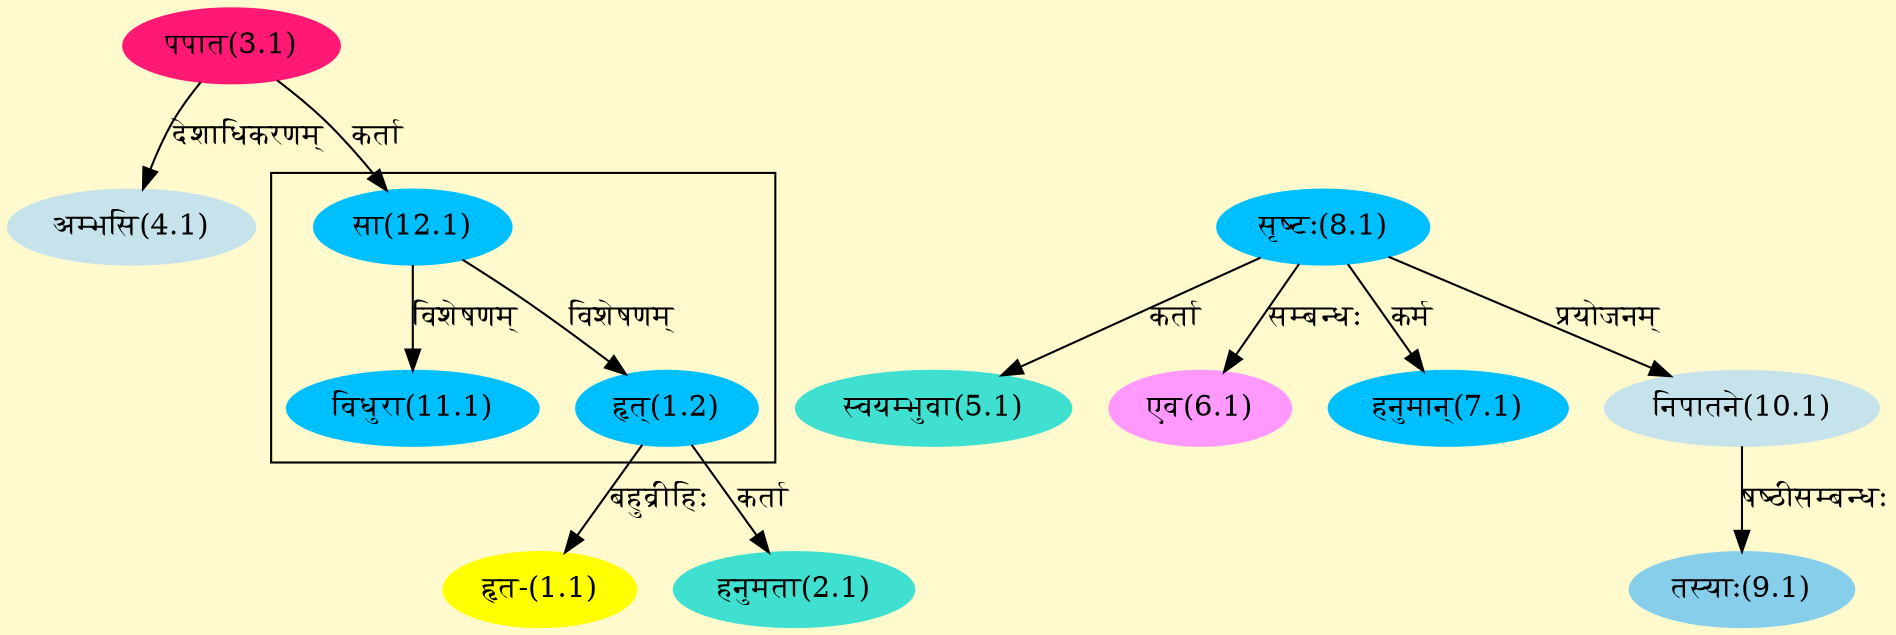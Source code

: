 digraph G{
rankdir=BT;
 compound=true;
 bgcolor="lemonchiffon1";

subgraph cluster_1{
Node1_2 [style=filled, color="#00BFFF" label = "हृत्(1.2)"]
Node12_1 [style=filled, color="#00BFFF" label = "सा(12.1)"]
Node11_1 [style=filled, color="#00BFFF" label = "विधुरा(11.1)"]

}
Node1_1 [style=filled, color="#FFFF00" label = "हृत-(1.1)"]
Node1_2 [style=filled, color="#00BFFF" label = "हृत्(1.2)"]
Node2_1 [style=filled, color="#40E0D0" label = "हनुमता(2.1)"]
Node3_1 [style=filled, color="#FF1975" label = "पपात(3.1)"]
Node [style=filled, color="" label = "()"]
Node4_1 [style=filled, color="#C6E2EB" label = "अम्भसि(4.1)"]
Node5_1 [style=filled, color="#40E0D0" label = "स्वयम्भुवा(5.1)"]
Node8_1 [style=filled, color="#00BFFF" label = "सृष्टः(8.1)"]
Node6_1 [style=filled, color="#FF99FF" label = "एव(6.1)"]
Node7_1 [style=filled, color="#00BFFF" label = "हनुमान्(7.1)"]
Node9_1 [style=filled, color="#87CEEB" label = "तस्याः(9.1)"]
Node10_1 [style=filled, color="#C6E2EB" label = "निपातने(10.1)"]
Node12_1 [style=filled, color="#00BFFF" label = "सा(12.1)"]
/* Start of Relations section */

Node1_1 -> Node1_2 [  label="बहुव्रीहिः"  dir="back" ]
Node1_2 -> Node12_1 [  label="विशेषणम्"  dir="back" ]
Node2_1 -> Node1_2 [  label="कर्ता"  dir="back" ]
Node4_1 -> Node3_1 [  label="देशाधिकरणम्"  dir="back" ]
Node5_1 -> Node8_1 [  label="कर्ता"  dir="back" ]
Node6_1 -> Node8_1 [  label="सम्बन्धः"  dir="back" ]
Node7_1 -> Node8_1 [  label="कर्म"  dir="back" ]
Node9_1 -> Node10_1 [  label="षष्ठीसम्बन्धः"  dir="back" ]
Node10_1 -> Node8_1 [  label="प्रयोजनम्"  dir="back" ]
Node11_1 -> Node12_1 [  label="विशेषणम्"  dir="back" ]
Node12_1 -> Node3_1 [  label="कर्ता"  dir="back" ]
}
